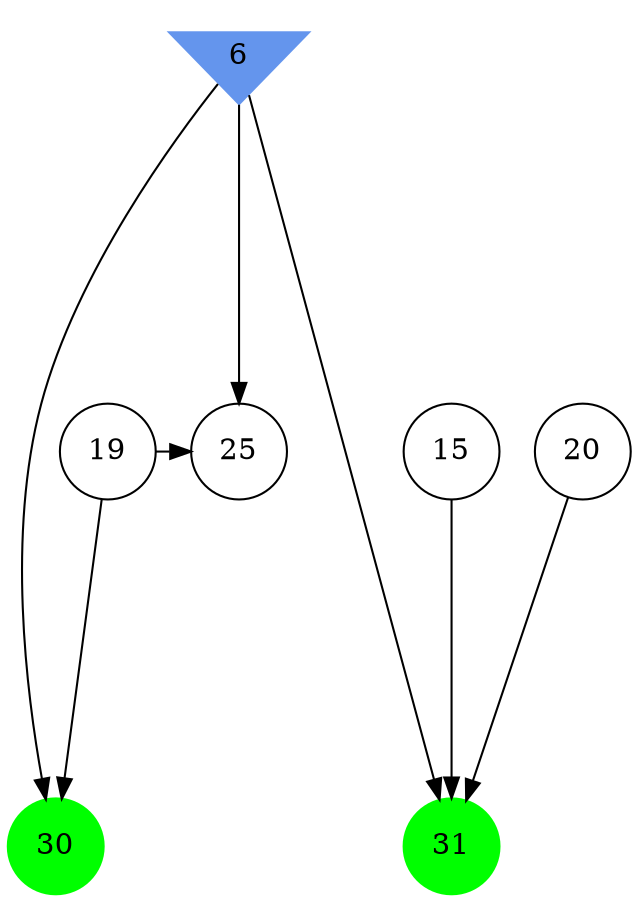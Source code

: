 digraph brain {
	ranksep=2.0;
	6 [shape=invtriangle,style=filled,color=cornflowerblue];
	15 [shape=circle,color=black];
	19 [shape=circle,color=black];
	20 [shape=circle,color=black];
	25 [shape=circle,color=black];
	30 [shape=circle,style=filled,color=green];
	31 [shape=circle,style=filled,color=green];
	6	->	31;
	15	->	31;
	20	->	31;
	6	->	25;
	6	->	30;
	19	->	25;
	19	->	30;
	{ rank=same; 6; }
	{ rank=same; 15; 19; 20; 25; }
	{ rank=same; 30; 31; }
}
